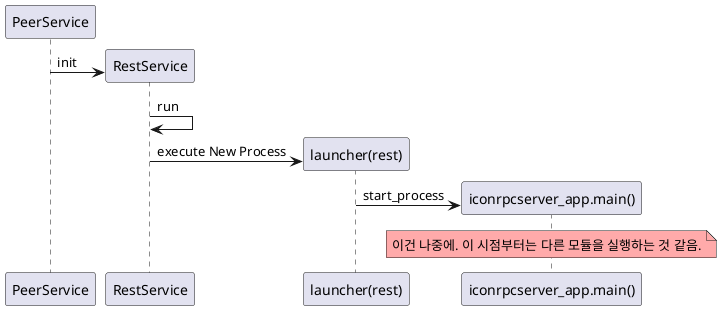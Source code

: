 @startuml
create PeerService
create RestService
PeerService -> RestService: init
RestService -> RestService: run
create "launcher(rest)" #FFAAAA
RestService -> "launcher(rest)": execute New Process
create "iconrpcserver_app.main()"
"launcher(rest)" -> "iconrpcserver_app.main()": start_process
note over "iconrpcserver_app.main()" #FFAAAA: 이건 나중에. 이 시점부터는 다른 모듈을 실행하는 것 같음.
@enduml
